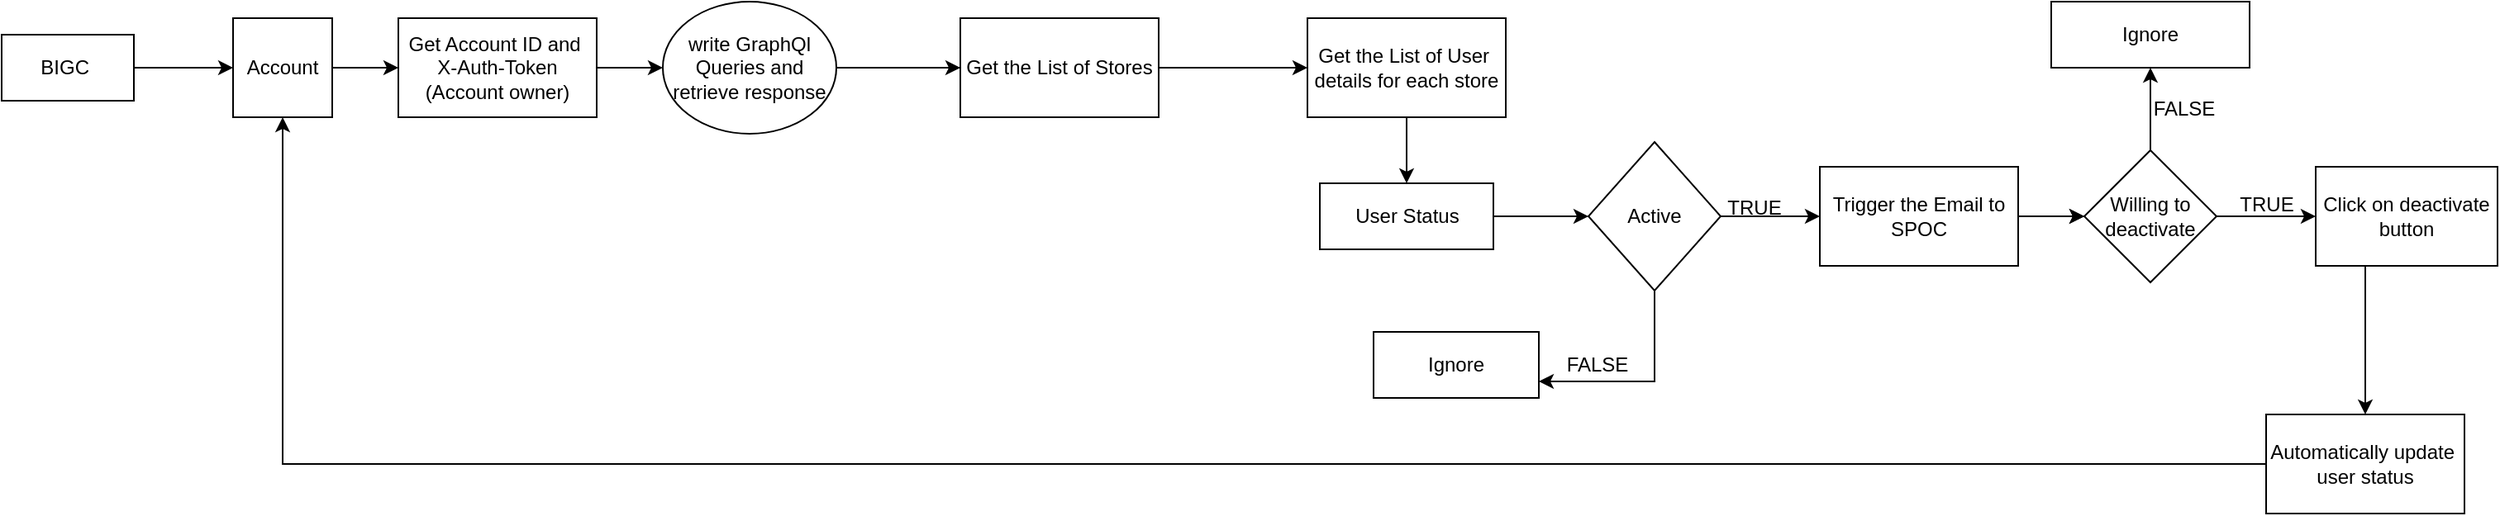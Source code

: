 <mxfile version="26.1.2">
  <diagram name="Page-1" id="wMGvKguKnQjTg5xtqBqr">
    <mxGraphModel dx="1588" dy="824" grid="1" gridSize="10" guides="1" tooltips="1" connect="1" arrows="1" fold="1" page="1" pageScale="1" pageWidth="850" pageHeight="1100" math="0" shadow="0">
      <root>
        <mxCell id="0" />
        <mxCell id="1" parent="0" />
        <mxCell id="VU0FtG7YrmALJRyLptYK-7" value="" style="edgeStyle=orthogonalEdgeStyle;rounded=0;orthogonalLoop=1;jettySize=auto;html=1;" edge="1" parent="1" source="VU0FtG7YrmALJRyLptYK-1" target="VU0FtG7YrmALJRyLptYK-6">
          <mxGeometry relative="1" as="geometry" />
        </mxCell>
        <mxCell id="VU0FtG7YrmALJRyLptYK-1" value="BIGC&amp;nbsp;" style="rounded=0;whiteSpace=wrap;html=1;" vertex="1" parent="1">
          <mxGeometry x="20" y="200" width="80" height="40" as="geometry" />
        </mxCell>
        <mxCell id="VU0FtG7YrmALJRyLptYK-9" value="" style="edgeStyle=orthogonalEdgeStyle;rounded=0;orthogonalLoop=1;jettySize=auto;html=1;" edge="1" parent="1" source="VU0FtG7YrmALJRyLptYK-6">
          <mxGeometry relative="1" as="geometry">
            <mxPoint x="260" y="220" as="targetPoint" />
          </mxGeometry>
        </mxCell>
        <mxCell id="VU0FtG7YrmALJRyLptYK-6" value="Account" style="whiteSpace=wrap;html=1;rounded=0;" vertex="1" parent="1">
          <mxGeometry x="160" y="190" width="60" height="60" as="geometry" />
        </mxCell>
        <mxCell id="VU0FtG7YrmALJRyLptYK-34" value="" style="edgeStyle=orthogonalEdgeStyle;rounded=0;orthogonalLoop=1;jettySize=auto;html=1;" edge="1" parent="1" source="VU0FtG7YrmALJRyLptYK-8" target="VU0FtG7YrmALJRyLptYK-33">
          <mxGeometry relative="1" as="geometry" />
        </mxCell>
        <mxCell id="VU0FtG7YrmALJRyLptYK-8" value="Get Account ID and&amp;nbsp;&lt;div&gt;X-Auth-Token (Account owner)&lt;/div&gt;" style="whiteSpace=wrap;html=1;rounded=0;" vertex="1" parent="1">
          <mxGeometry x="260" y="190" width="120" height="60" as="geometry" />
        </mxCell>
        <mxCell id="VU0FtG7YrmALJRyLptYK-19" value="" style="edgeStyle=orthogonalEdgeStyle;rounded=0;orthogonalLoop=1;jettySize=auto;html=1;" edge="1" parent="1" source="VU0FtG7YrmALJRyLptYK-14" target="VU0FtG7YrmALJRyLptYK-18">
          <mxGeometry relative="1" as="geometry" />
        </mxCell>
        <mxCell id="VU0FtG7YrmALJRyLptYK-63" style="edgeStyle=orthogonalEdgeStyle;rounded=0;orthogonalLoop=1;jettySize=auto;html=1;exitX=0.5;exitY=1;exitDx=0;exitDy=0;entryX=1;entryY=0.75;entryDx=0;entryDy=0;" edge="1" parent="1" source="VU0FtG7YrmALJRyLptYK-14" target="VU0FtG7YrmALJRyLptYK-58">
          <mxGeometry relative="1" as="geometry" />
        </mxCell>
        <mxCell id="VU0FtG7YrmALJRyLptYK-14" value="Active" style="rhombus;whiteSpace=wrap;html=1;rounded=0;" vertex="1" parent="1">
          <mxGeometry x="980" y="265" width="80" height="90" as="geometry" />
        </mxCell>
        <mxCell id="VU0FtG7YrmALJRyLptYK-40" value="" style="edgeStyle=orthogonalEdgeStyle;rounded=0;orthogonalLoop=1;jettySize=auto;html=1;" edge="1" parent="1" source="VU0FtG7YrmALJRyLptYK-18">
          <mxGeometry relative="1" as="geometry">
            <mxPoint x="1280" y="310.0" as="targetPoint" />
          </mxGeometry>
        </mxCell>
        <mxCell id="VU0FtG7YrmALJRyLptYK-44" value="" style="edgeStyle=orthogonalEdgeStyle;rounded=0;orthogonalLoop=1;jettySize=auto;html=1;" edge="1" parent="1" source="VU0FtG7YrmALJRyLptYK-18" target="VU0FtG7YrmALJRyLptYK-43">
          <mxGeometry relative="1" as="geometry" />
        </mxCell>
        <mxCell id="VU0FtG7YrmALJRyLptYK-18" value="Trigger the Email to SPOC" style="whiteSpace=wrap;html=1;rounded=0;" vertex="1" parent="1">
          <mxGeometry x="1120" y="280" width="120" height="60" as="geometry" />
        </mxCell>
        <mxCell id="VU0FtG7YrmALJRyLptYK-20" value="TRUE" style="text;html=1;align=center;verticalAlign=middle;resizable=0;points=[];autosize=1;strokeColor=none;fillColor=none;" vertex="1" parent="1">
          <mxGeometry x="1050" y="290" width="60" height="30" as="geometry" />
        </mxCell>
        <mxCell id="VU0FtG7YrmALJRyLptYK-38" value="" style="edgeStyle=orthogonalEdgeStyle;rounded=0;orthogonalLoop=1;jettySize=auto;html=1;" edge="1" parent="1" source="VU0FtG7YrmALJRyLptYK-29" target="VU0FtG7YrmALJRyLptYK-14">
          <mxGeometry relative="1" as="geometry" />
        </mxCell>
        <mxCell id="VU0FtG7YrmALJRyLptYK-29" value="User Status" style="whiteSpace=wrap;html=1;rounded=0;" vertex="1" parent="1">
          <mxGeometry x="817.5" y="290" width="105" height="40" as="geometry" />
        </mxCell>
        <mxCell id="VU0FtG7YrmALJRyLptYK-36" value="" style="edgeStyle=orthogonalEdgeStyle;rounded=0;orthogonalLoop=1;jettySize=auto;html=1;" edge="1" parent="1" source="VU0FtG7YrmALJRyLptYK-33" target="VU0FtG7YrmALJRyLptYK-35">
          <mxGeometry relative="1" as="geometry" />
        </mxCell>
        <mxCell id="VU0FtG7YrmALJRyLptYK-68" value="" style="edgeStyle=orthogonalEdgeStyle;rounded=0;orthogonalLoop=1;jettySize=auto;html=1;" edge="1" parent="1" source="VU0FtG7YrmALJRyLptYK-33" target="VU0FtG7YrmALJRyLptYK-67">
          <mxGeometry relative="1" as="geometry" />
        </mxCell>
        <mxCell id="VU0FtG7YrmALJRyLptYK-33" value="write GraphQl Queries and retrieve response" style="ellipse;whiteSpace=wrap;html=1;rounded=0;" vertex="1" parent="1">
          <mxGeometry x="420" y="180" width="105" height="80" as="geometry" />
        </mxCell>
        <mxCell id="VU0FtG7YrmALJRyLptYK-37" value="" style="edgeStyle=orthogonalEdgeStyle;rounded=0;orthogonalLoop=1;jettySize=auto;html=1;" edge="1" parent="1" source="VU0FtG7YrmALJRyLptYK-35" target="VU0FtG7YrmALJRyLptYK-29">
          <mxGeometry relative="1" as="geometry" />
        </mxCell>
        <mxCell id="VU0FtG7YrmALJRyLptYK-35" value="Get the List of User&amp;nbsp;&lt;div&gt;details for each store&lt;/div&gt;" style="whiteSpace=wrap;html=1;rounded=0;" vertex="1" parent="1">
          <mxGeometry x="810" y="190" width="120" height="60" as="geometry" />
        </mxCell>
        <mxCell id="VU0FtG7YrmALJRyLptYK-46" value="" style="edgeStyle=orthogonalEdgeStyle;rounded=0;orthogonalLoop=1;jettySize=auto;html=1;" edge="1" parent="1" source="VU0FtG7YrmALJRyLptYK-43" target="VU0FtG7YrmALJRyLptYK-45">
          <mxGeometry relative="1" as="geometry" />
        </mxCell>
        <mxCell id="VU0FtG7YrmALJRyLptYK-50" value="" style="edgeStyle=orthogonalEdgeStyle;rounded=0;orthogonalLoop=1;jettySize=auto;html=1;" edge="1" parent="1" source="VU0FtG7YrmALJRyLptYK-43" target="VU0FtG7YrmALJRyLptYK-49">
          <mxGeometry relative="1" as="geometry" />
        </mxCell>
        <mxCell id="VU0FtG7YrmALJRyLptYK-43" value="Willing to deactivate" style="rhombus;whiteSpace=wrap;html=1;rounded=0;" vertex="1" parent="1">
          <mxGeometry x="1280" y="270" width="80" height="80" as="geometry" />
        </mxCell>
        <mxCell id="VU0FtG7YrmALJRyLptYK-45" value="Ignore" style="whiteSpace=wrap;html=1;rounded=0;" vertex="1" parent="1">
          <mxGeometry x="1260" y="180" width="120" height="40" as="geometry" />
        </mxCell>
        <mxCell id="VU0FtG7YrmALJRyLptYK-48" value="FALSE" style="text;html=1;align=center;verticalAlign=middle;resizable=0;points=[];autosize=1;strokeColor=none;fillColor=none;" vertex="1" parent="1">
          <mxGeometry x="1310" y="230" width="60" height="30" as="geometry" />
        </mxCell>
        <mxCell id="VU0FtG7YrmALJRyLptYK-57" value="" style="edgeStyle=orthogonalEdgeStyle;rounded=0;orthogonalLoop=1;jettySize=auto;html=1;" edge="1" parent="1" source="VU0FtG7YrmALJRyLptYK-49" target="VU0FtG7YrmALJRyLptYK-52">
          <mxGeometry relative="1" as="geometry">
            <Array as="points">
              <mxPoint x="1450" y="360" />
              <mxPoint x="1450" y="360" />
            </Array>
          </mxGeometry>
        </mxCell>
        <mxCell id="VU0FtG7YrmALJRyLptYK-49" value="Click on deactivate button" style="whiteSpace=wrap;html=1;rounded=0;" vertex="1" parent="1">
          <mxGeometry x="1420" y="280" width="110" height="60" as="geometry" />
        </mxCell>
        <mxCell id="VU0FtG7YrmALJRyLptYK-51" value="TRUE&lt;div&gt;&lt;br&gt;&lt;/div&gt;" style="text;html=1;align=center;verticalAlign=middle;resizable=0;points=[];autosize=1;strokeColor=none;fillColor=none;" vertex="1" parent="1">
          <mxGeometry x="1360" y="290" width="60" height="40" as="geometry" />
        </mxCell>
        <mxCell id="VU0FtG7YrmALJRyLptYK-55" value="" style="edgeStyle=orthogonalEdgeStyle;rounded=0;orthogonalLoop=1;jettySize=auto;html=1;entryX=0.5;entryY=1;entryDx=0;entryDy=0;" edge="1" parent="1" source="VU0FtG7YrmALJRyLptYK-52" target="VU0FtG7YrmALJRyLptYK-6">
          <mxGeometry relative="1" as="geometry">
            <mxPoint x="140" y="450" as="targetPoint" />
          </mxGeometry>
        </mxCell>
        <mxCell id="VU0FtG7YrmALJRyLptYK-52" value="Automatically update&amp;nbsp;&lt;div&gt;user status&lt;/div&gt;" style="whiteSpace=wrap;html=1;rounded=0;" vertex="1" parent="1">
          <mxGeometry x="1390" y="430" width="120" height="60" as="geometry" />
        </mxCell>
        <mxCell id="VU0FtG7YrmALJRyLptYK-58" value="Ignore" style="whiteSpace=wrap;html=1;rounded=0;" vertex="1" parent="1">
          <mxGeometry x="850" y="380" width="100" height="40" as="geometry" />
        </mxCell>
        <mxCell id="VU0FtG7YrmALJRyLptYK-66" value="FALSE" style="text;html=1;align=center;verticalAlign=middle;resizable=0;points=[];autosize=1;strokeColor=none;fillColor=none;" vertex="1" parent="1">
          <mxGeometry x="955" y="385" width="60" height="30" as="geometry" />
        </mxCell>
        <mxCell id="VU0FtG7YrmALJRyLptYK-67" value="Get the List of Stores" style="whiteSpace=wrap;html=1;rounded=0;" vertex="1" parent="1">
          <mxGeometry x="600" y="190" width="120" height="60" as="geometry" />
        </mxCell>
      </root>
    </mxGraphModel>
  </diagram>
</mxfile>
